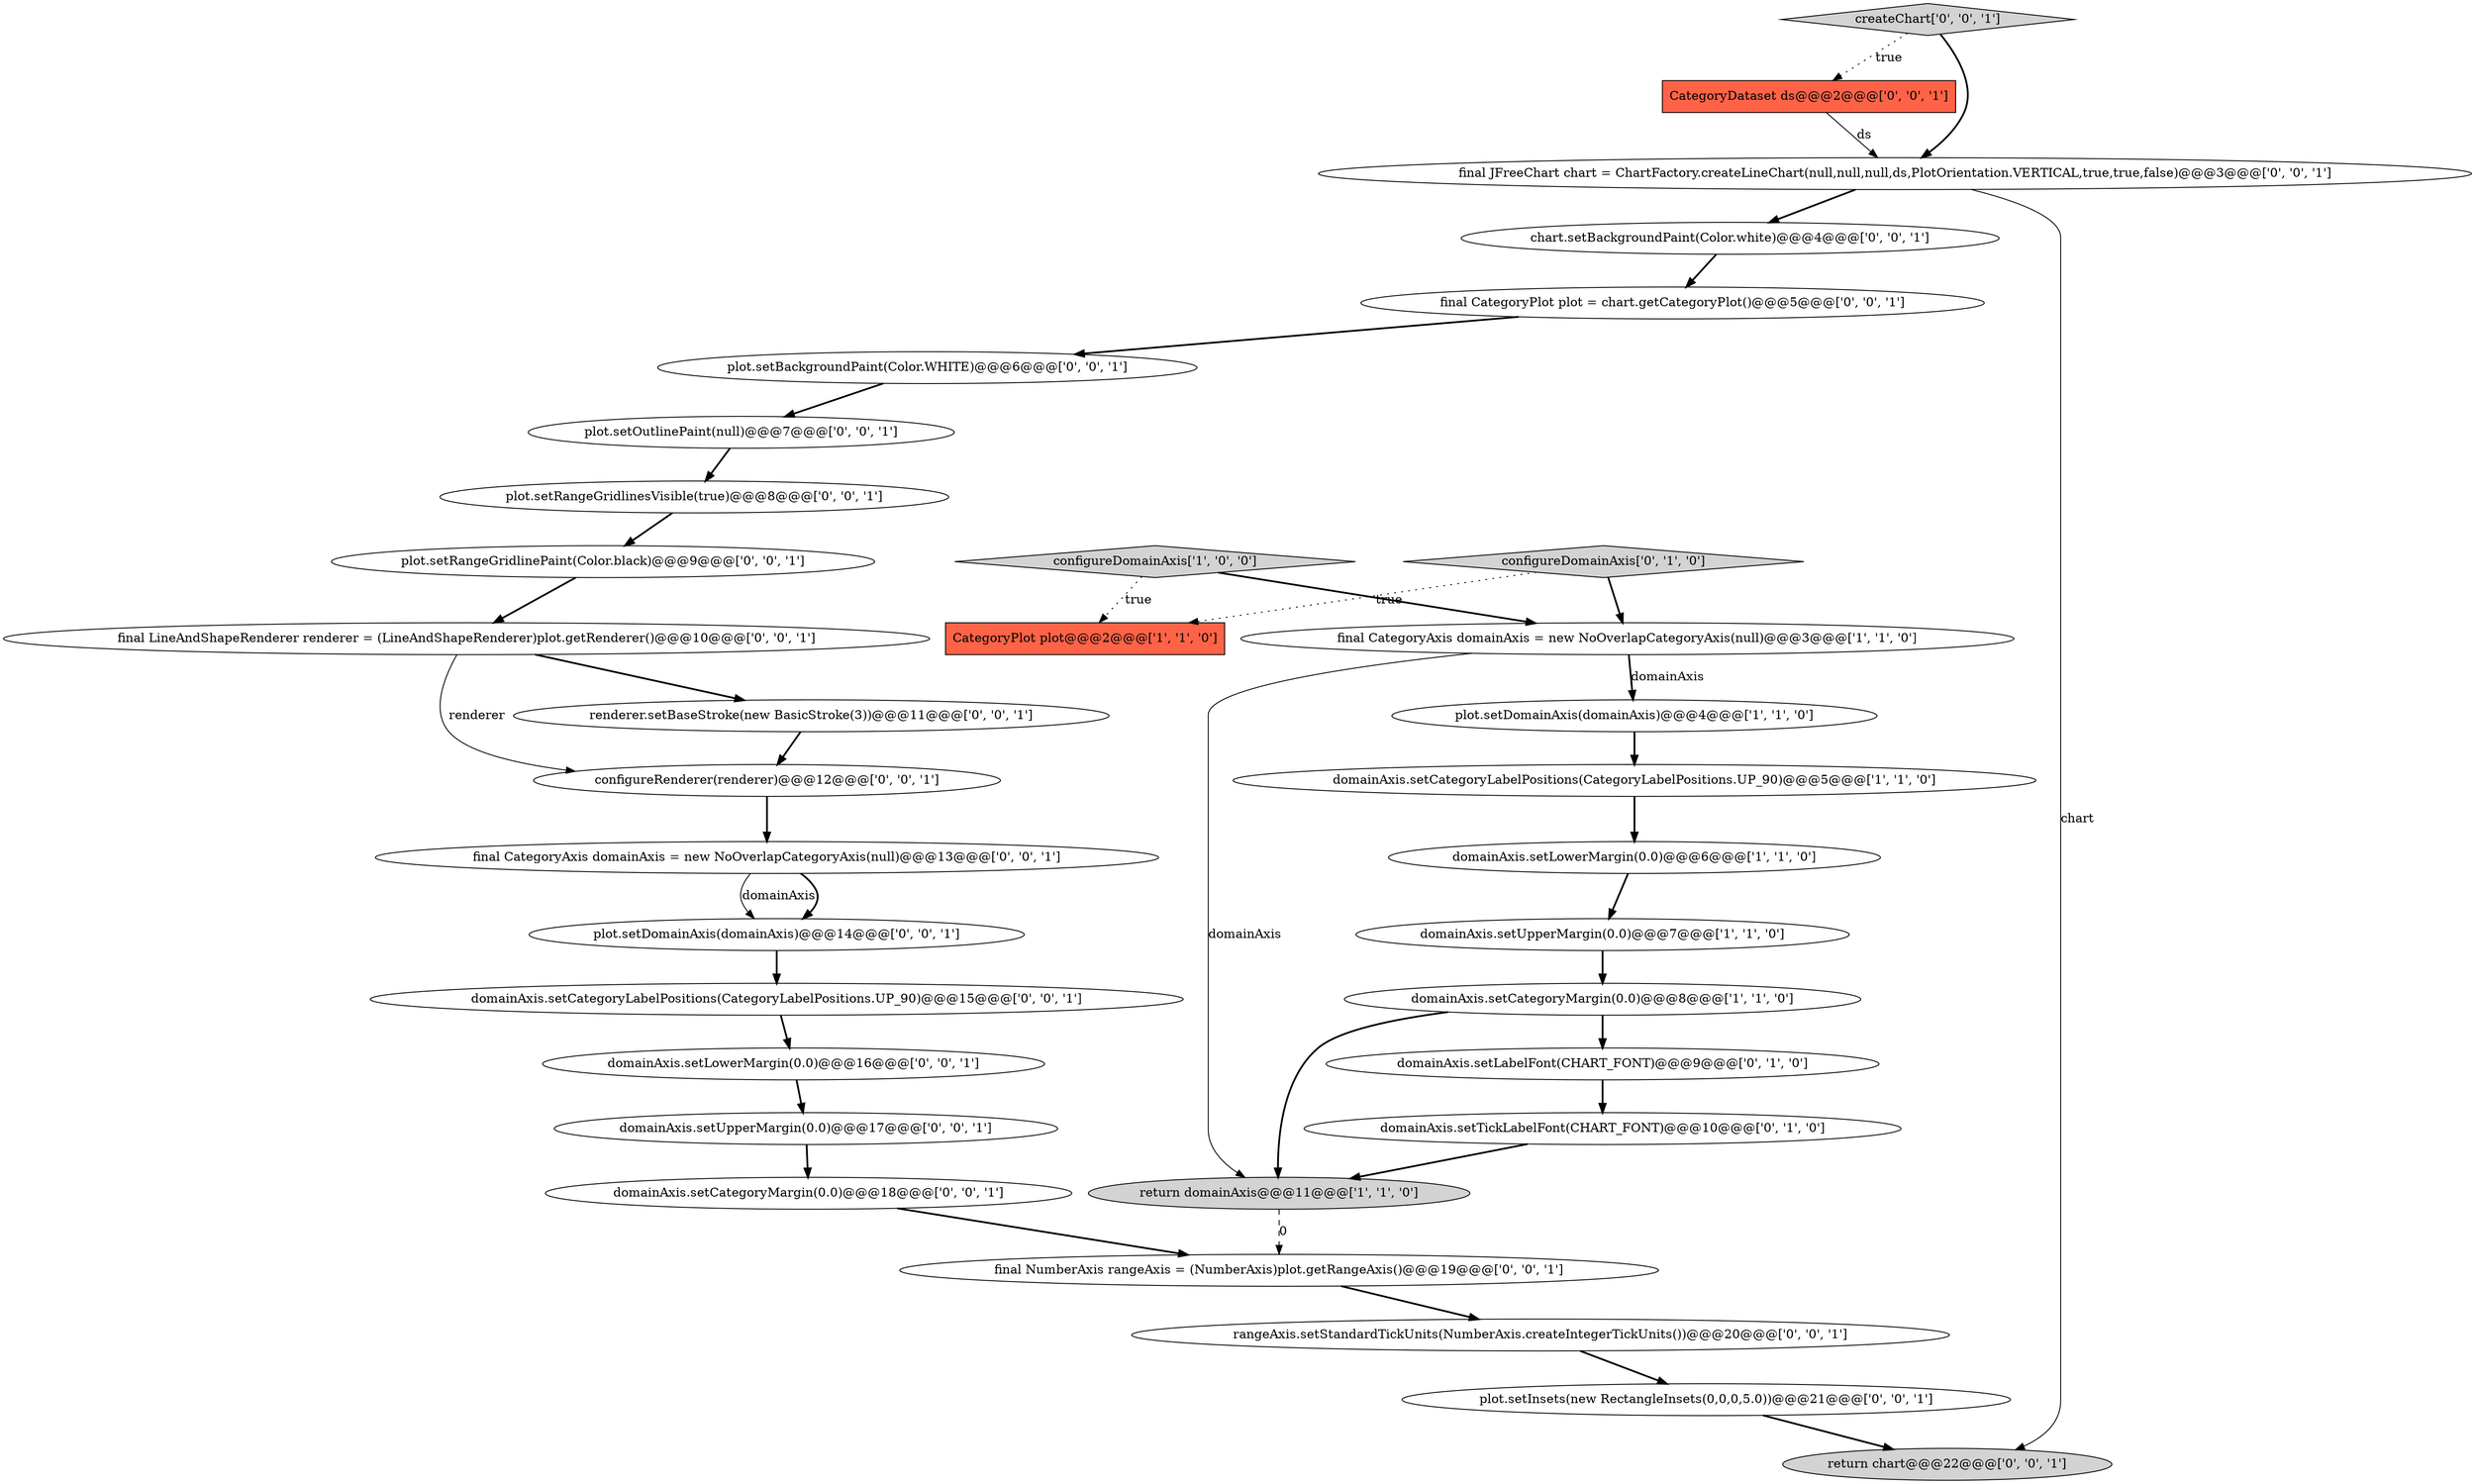 digraph {
3 [style = filled, label = "plot.setDomainAxis(domainAxis)@@@4@@@['1', '1', '0']", fillcolor = white, shape = ellipse image = "AAA0AAABBB1BBB"];
2 [style = filled, label = "return domainAxis@@@11@@@['1', '1', '0']", fillcolor = lightgray, shape = ellipse image = "AAA0AAABBB1BBB"];
27 [style = filled, label = "plot.setInsets(new RectangleInsets(0,0,0,5.0))@@@21@@@['0', '0', '1']", fillcolor = white, shape = ellipse image = "AAA0AAABBB3BBB"];
29 [style = filled, label = "renderer.setBaseStroke(new BasicStroke(3))@@@11@@@['0', '0', '1']", fillcolor = white, shape = ellipse image = "AAA0AAABBB3BBB"];
25 [style = filled, label = "plot.setBackgroundPaint(Color.WHITE)@@@6@@@['0', '0', '1']", fillcolor = white, shape = ellipse image = "AAA0AAABBB3BBB"];
17 [style = filled, label = "chart.setBackgroundPaint(Color.white)@@@4@@@['0', '0', '1']", fillcolor = white, shape = ellipse image = "AAA0AAABBB3BBB"];
32 [style = filled, label = "CategoryDataset ds@@@2@@@['0', '0', '1']", fillcolor = tomato, shape = box image = "AAA0AAABBB3BBB"];
7 [style = filled, label = "CategoryPlot plot@@@2@@@['1', '1', '0']", fillcolor = tomato, shape = box image = "AAA0AAABBB1BBB"];
19 [style = filled, label = "final JFreeChart chart = ChartFactory.createLineChart(null,null,null,ds,PlotOrientation.VERTICAL,true,true,false)@@@3@@@['0', '0', '1']", fillcolor = white, shape = ellipse image = "AAA0AAABBB3BBB"];
16 [style = filled, label = "return chart@@@22@@@['0', '0', '1']", fillcolor = lightgray, shape = ellipse image = "AAA0AAABBB3BBB"];
21 [style = filled, label = "plot.setOutlinePaint(null)@@@7@@@['0', '0', '1']", fillcolor = white, shape = ellipse image = "AAA0AAABBB3BBB"];
22 [style = filled, label = "final NumberAxis rangeAxis = (NumberAxis)plot.getRangeAxis()@@@19@@@['0', '0', '1']", fillcolor = white, shape = ellipse image = "AAA0AAABBB3BBB"];
8 [style = filled, label = "domainAxis.setCategoryLabelPositions(CategoryLabelPositions.UP_90)@@@5@@@['1', '1', '0']", fillcolor = white, shape = ellipse image = "AAA0AAABBB1BBB"];
26 [style = filled, label = "domainAxis.setCategoryMargin(0.0)@@@18@@@['0', '0', '1']", fillcolor = white, shape = ellipse image = "AAA0AAABBB3BBB"];
0 [style = filled, label = "domainAxis.setLowerMargin(0.0)@@@6@@@['1', '1', '0']", fillcolor = white, shape = ellipse image = "AAA0AAABBB1BBB"];
6 [style = filled, label = "domainAxis.setUpperMargin(0.0)@@@7@@@['1', '1', '0']", fillcolor = white, shape = ellipse image = "AAA0AAABBB1BBB"];
11 [style = filled, label = "configureDomainAxis['0', '1', '0']", fillcolor = lightgray, shape = diamond image = "AAA0AAABBB2BBB"];
5 [style = filled, label = "domainAxis.setCategoryMargin(0.0)@@@8@@@['1', '1', '0']", fillcolor = white, shape = ellipse image = "AAA0AAABBB1BBB"];
12 [style = filled, label = "final CategoryAxis domainAxis = new NoOverlapCategoryAxis(null)@@@13@@@['0', '0', '1']", fillcolor = white, shape = ellipse image = "AAA0AAABBB3BBB"];
15 [style = filled, label = "domainAxis.setUpperMargin(0.0)@@@17@@@['0', '0', '1']", fillcolor = white, shape = ellipse image = "AAA0AAABBB3BBB"];
33 [style = filled, label = "domainAxis.setLowerMargin(0.0)@@@16@@@['0', '0', '1']", fillcolor = white, shape = ellipse image = "AAA0AAABBB3BBB"];
24 [style = filled, label = "createChart['0', '0', '1']", fillcolor = lightgray, shape = diamond image = "AAA0AAABBB3BBB"];
9 [style = filled, label = "domainAxis.setLabelFont(CHART_FONT)@@@9@@@['0', '1', '0']", fillcolor = white, shape = ellipse image = "AAA1AAABBB2BBB"];
4 [style = filled, label = "final CategoryAxis domainAxis = new NoOverlapCategoryAxis(null)@@@3@@@['1', '1', '0']", fillcolor = white, shape = ellipse image = "AAA0AAABBB1BBB"];
31 [style = filled, label = "plot.setRangeGridlinePaint(Color.black)@@@9@@@['0', '0', '1']", fillcolor = white, shape = ellipse image = "AAA0AAABBB3BBB"];
28 [style = filled, label = "final CategoryPlot plot = chart.getCategoryPlot()@@@5@@@['0', '0', '1']", fillcolor = white, shape = ellipse image = "AAA0AAABBB3BBB"];
30 [style = filled, label = "final LineAndShapeRenderer renderer = (LineAndShapeRenderer)plot.getRenderer()@@@10@@@['0', '0', '1']", fillcolor = white, shape = ellipse image = "AAA0AAABBB3BBB"];
10 [style = filled, label = "domainAxis.setTickLabelFont(CHART_FONT)@@@10@@@['0', '1', '0']", fillcolor = white, shape = ellipse image = "AAA1AAABBB2BBB"];
18 [style = filled, label = "plot.setDomainAxis(domainAxis)@@@14@@@['0', '0', '1']", fillcolor = white, shape = ellipse image = "AAA0AAABBB3BBB"];
14 [style = filled, label = "domainAxis.setCategoryLabelPositions(CategoryLabelPositions.UP_90)@@@15@@@['0', '0', '1']", fillcolor = white, shape = ellipse image = "AAA0AAABBB3BBB"];
23 [style = filled, label = "rangeAxis.setStandardTickUnits(NumberAxis.createIntegerTickUnits())@@@20@@@['0', '0', '1']", fillcolor = white, shape = ellipse image = "AAA0AAABBB3BBB"];
1 [style = filled, label = "configureDomainAxis['1', '0', '0']", fillcolor = lightgray, shape = diamond image = "AAA0AAABBB1BBB"];
13 [style = filled, label = "plot.setRangeGridlinesVisible(true)@@@8@@@['0', '0', '1']", fillcolor = white, shape = ellipse image = "AAA0AAABBB3BBB"];
20 [style = filled, label = "configureRenderer(renderer)@@@12@@@['0', '0', '1']", fillcolor = white, shape = ellipse image = "AAA0AAABBB3BBB"];
0->6 [style = bold, label=""];
5->2 [style = bold, label=""];
26->22 [style = bold, label=""];
2->22 [style = dashed, label="0"];
11->4 [style = bold, label=""];
10->2 [style = bold, label=""];
12->18 [style = solid, label="domainAxis"];
8->0 [style = bold, label=""];
29->20 [style = bold, label=""];
4->2 [style = solid, label="domainAxis"];
1->7 [style = dotted, label="true"];
19->16 [style = solid, label="chart"];
13->31 [style = bold, label=""];
11->7 [style = dotted, label="true"];
5->9 [style = bold, label=""];
27->16 [style = bold, label=""];
30->20 [style = solid, label="renderer"];
25->21 [style = bold, label=""];
33->15 [style = bold, label=""];
15->26 [style = bold, label=""];
19->17 [style = bold, label=""];
21->13 [style = bold, label=""];
3->8 [style = bold, label=""];
12->18 [style = bold, label=""];
17->28 [style = bold, label=""];
6->5 [style = bold, label=""];
14->33 [style = bold, label=""];
1->4 [style = bold, label=""];
24->32 [style = dotted, label="true"];
32->19 [style = solid, label="ds"];
31->30 [style = bold, label=""];
24->19 [style = bold, label=""];
22->23 [style = bold, label=""];
4->3 [style = solid, label="domainAxis"];
18->14 [style = bold, label=""];
4->3 [style = bold, label=""];
20->12 [style = bold, label=""];
28->25 [style = bold, label=""];
30->29 [style = bold, label=""];
9->10 [style = bold, label=""];
23->27 [style = bold, label=""];
}
